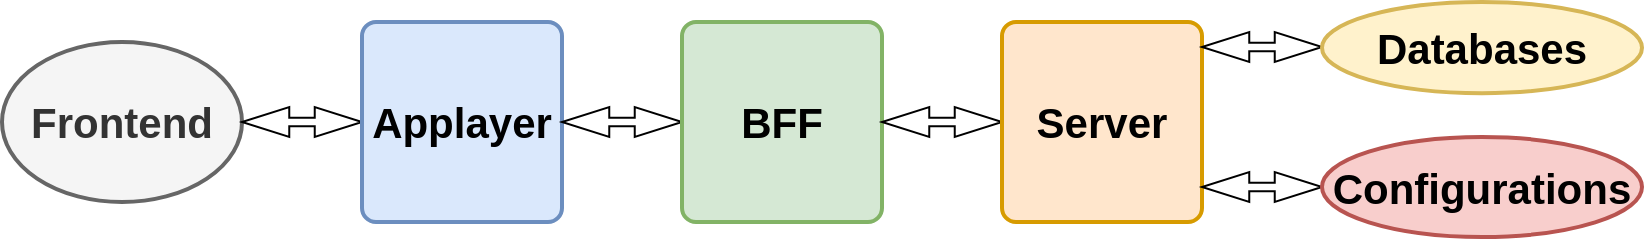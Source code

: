 <mxfile version="22.1.3" type="device">
  <diagram id="OX_80rjI8cFLr3eGfx-P" name="Страница 1">
    <mxGraphModel dx="1892" dy="1634" grid="1" gridSize="10" guides="1" tooltips="1" connect="1" arrows="1" fold="1" page="1" pageScale="1" pageWidth="827" pageHeight="1169" math="0" shadow="0">
      <root>
        <mxCell id="0" />
        <mxCell id="1" parent="0" />
        <mxCell id="Mt-ZFqP_kDH-Bsq6fYom-2" value="&lt;b&gt;&lt;font style=&quot;font-size: 21px;&quot;&gt;Frontend&lt;/font&gt;&lt;/b&gt;" style="strokeWidth=2;html=1;shape=mxgraph.flowchart.start_1;whiteSpace=wrap;fillColor=#f5f5f5;fontColor=#333333;strokeColor=#666666;" parent="1" vertex="1">
          <mxGeometry x="4" y="50" width="120" height="80" as="geometry" />
        </mxCell>
        <mxCell id="Mt-ZFqP_kDH-Bsq6fYom-4" value="" style="html=1;shadow=0;dashed=0;align=center;verticalAlign=middle;shape=mxgraph.arrows2.twoWayArrow;dy=0.71;dx=23.63;fontSize=21;" parent="1" vertex="1">
          <mxGeometry x="124" y="82.5" width="60" height="15" as="geometry" />
        </mxCell>
        <mxCell id="Mt-ZFqP_kDH-Bsq6fYom-6" value="&lt;b&gt;Applayer&lt;/b&gt;" style="rounded=1;whiteSpace=wrap;html=1;absoluteArcSize=1;arcSize=14;strokeWidth=2;fontSize=21;fillColor=#dae8fc;strokeColor=#6c8ebf;" parent="1" vertex="1">
          <mxGeometry x="184" y="40" width="100" height="100" as="geometry" />
        </mxCell>
        <mxCell id="Mt-ZFqP_kDH-Bsq6fYom-7" value="" style="html=1;shadow=0;dashed=0;align=center;verticalAlign=middle;shape=mxgraph.arrows2.twoWayArrow;dy=0.71;dx=23.63;fontSize=21;" parent="1" vertex="1">
          <mxGeometry x="284" y="82.5" width="60" height="15" as="geometry" />
        </mxCell>
        <mxCell id="Mt-ZFqP_kDH-Bsq6fYom-8" value="&lt;b&gt;BFF&lt;/b&gt;" style="rounded=1;whiteSpace=wrap;html=1;absoluteArcSize=1;arcSize=14;strokeWidth=2;fontSize=21;fillColor=#d5e8d4;strokeColor=#82b366;" parent="1" vertex="1">
          <mxGeometry x="344" y="40" width="100" height="100" as="geometry" />
        </mxCell>
        <mxCell id="Mt-ZFqP_kDH-Bsq6fYom-9" value="" style="html=1;shadow=0;dashed=0;align=center;verticalAlign=middle;shape=mxgraph.arrows2.twoWayArrow;dy=0.71;dx=23.63;fontSize=21;" parent="1" vertex="1">
          <mxGeometry x="444" y="82.5" width="60" height="15" as="geometry" />
        </mxCell>
        <mxCell id="Mt-ZFqP_kDH-Bsq6fYom-10" value="&lt;b&gt;Server&lt;/b&gt;" style="rounded=1;whiteSpace=wrap;html=1;absoluteArcSize=1;arcSize=14;strokeWidth=2;fontSize=21;fillColor=#ffe6cc;strokeColor=#d79b00;" parent="1" vertex="1">
          <mxGeometry x="504" y="40" width="100" height="100" as="geometry" />
        </mxCell>
        <mxCell id="Mt-ZFqP_kDH-Bsq6fYom-11" value="" style="html=1;shadow=0;dashed=0;align=center;verticalAlign=middle;shape=mxgraph.arrows2.twoWayArrow;dy=0.71;dx=23.63;fontSize=21;" parent="1" vertex="1">
          <mxGeometry x="604" y="45" width="60" height="15" as="geometry" />
        </mxCell>
        <mxCell id="Mt-ZFqP_kDH-Bsq6fYom-12" value="" style="html=1;shadow=0;dashed=0;align=center;verticalAlign=middle;shape=mxgraph.arrows2.twoWayArrow;dy=0.71;dx=23.63;fontSize=21;" parent="1" vertex="1">
          <mxGeometry x="604" y="115" width="60" height="15" as="geometry" />
        </mxCell>
        <mxCell id="Mt-ZFqP_kDH-Bsq6fYom-14" value="&lt;b&gt;Configurations&lt;/b&gt;" style="strokeWidth=2;html=1;shape=mxgraph.flowchart.start_1;whiteSpace=wrap;fontSize=21;fillColor=#f8cecc;strokeColor=#b85450;" parent="1" vertex="1">
          <mxGeometry x="664" y="97.5" width="160" height="50" as="geometry" />
        </mxCell>
        <mxCell id="Mt-ZFqP_kDH-Bsq6fYom-16" value="&lt;b&gt;Databases&lt;/b&gt;" style="strokeWidth=2;html=1;shape=mxgraph.flowchart.start_1;whiteSpace=wrap;fontSize=21;fillColor=#fff2cc;strokeColor=#d6b656;" parent="1" vertex="1">
          <mxGeometry x="664" y="30" width="160" height="45.63" as="geometry" />
        </mxCell>
      </root>
    </mxGraphModel>
  </diagram>
</mxfile>
